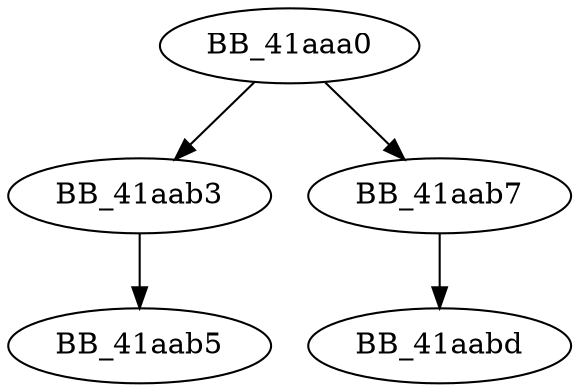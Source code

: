 DiGraph ___crtFlsGetValue{
BB_41aaa0->BB_41aab3
BB_41aaa0->BB_41aab7
BB_41aab3->BB_41aab5
BB_41aab7->BB_41aabd
}
